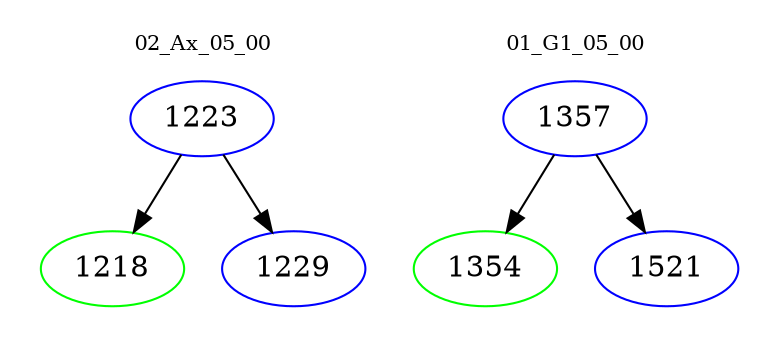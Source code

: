 digraph{
subgraph cluster_0 {
color = white
label = "02_Ax_05_00";
fontsize=10;
T0_1223 [label="1223", color="blue"]
T0_1223 -> T0_1218 [color="black"]
T0_1218 [label="1218", color="green"]
T0_1223 -> T0_1229 [color="black"]
T0_1229 [label="1229", color="blue"]
}
subgraph cluster_1 {
color = white
label = "01_G1_05_00";
fontsize=10;
T1_1357 [label="1357", color="blue"]
T1_1357 -> T1_1354 [color="black"]
T1_1354 [label="1354", color="green"]
T1_1357 -> T1_1521 [color="black"]
T1_1521 [label="1521", color="blue"]
}
}
